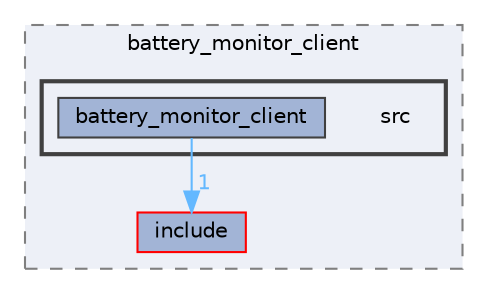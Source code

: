 digraph "smacc_client_library/battery_monitor_client/src"
{
 // LATEX_PDF_SIZE
  bgcolor="transparent";
  edge [fontname=Helvetica,fontsize=10,labelfontname=Helvetica,labelfontsize=10];
  node [fontname=Helvetica,fontsize=10,shape=box,height=0.2,width=0.4];
  compound=true
  subgraph clusterdir_4cd74220bb283fb871a29bf7f16c803f {
    graph [ bgcolor="#edf0f7", pencolor="grey50", label="battery_monitor_client", fontname=Helvetica,fontsize=10 style="filled,dashed", URL="dir_4cd74220bb283fb871a29bf7f16c803f.html",tooltip=""]
  dir_306f6f901d59fcf0bbe7df7259301ad4 [label="include", fillcolor="#a2b4d6", color="red", style="filled", URL="dir_306f6f901d59fcf0bbe7df7259301ad4.html",tooltip=""];
  subgraph clusterdir_39eee5462fa0dfbeaff9bbb5aaa5a5e5 {
    graph [ bgcolor="#edf0f7", pencolor="grey25", label="", fontname=Helvetica,fontsize=10 style="filled,bold", URL="dir_39eee5462fa0dfbeaff9bbb5aaa5a5e5.html",tooltip=""]
    dir_39eee5462fa0dfbeaff9bbb5aaa5a5e5 [shape=plaintext, label="src"];
  dir_3d1de04340c22627416a3000410b9ccf [label="battery_monitor_client", fillcolor="#a2b4d6", color="grey25", style="filled", URL="dir_3d1de04340c22627416a3000410b9ccf.html",tooltip=""];
  }
  }
  dir_3d1de04340c22627416a3000410b9ccf->dir_306f6f901d59fcf0bbe7df7259301ad4 [headlabel="1", labeldistance=1.5 headhref="dir_000006_000039.html" color="steelblue1" fontcolor="steelblue1"];
}
